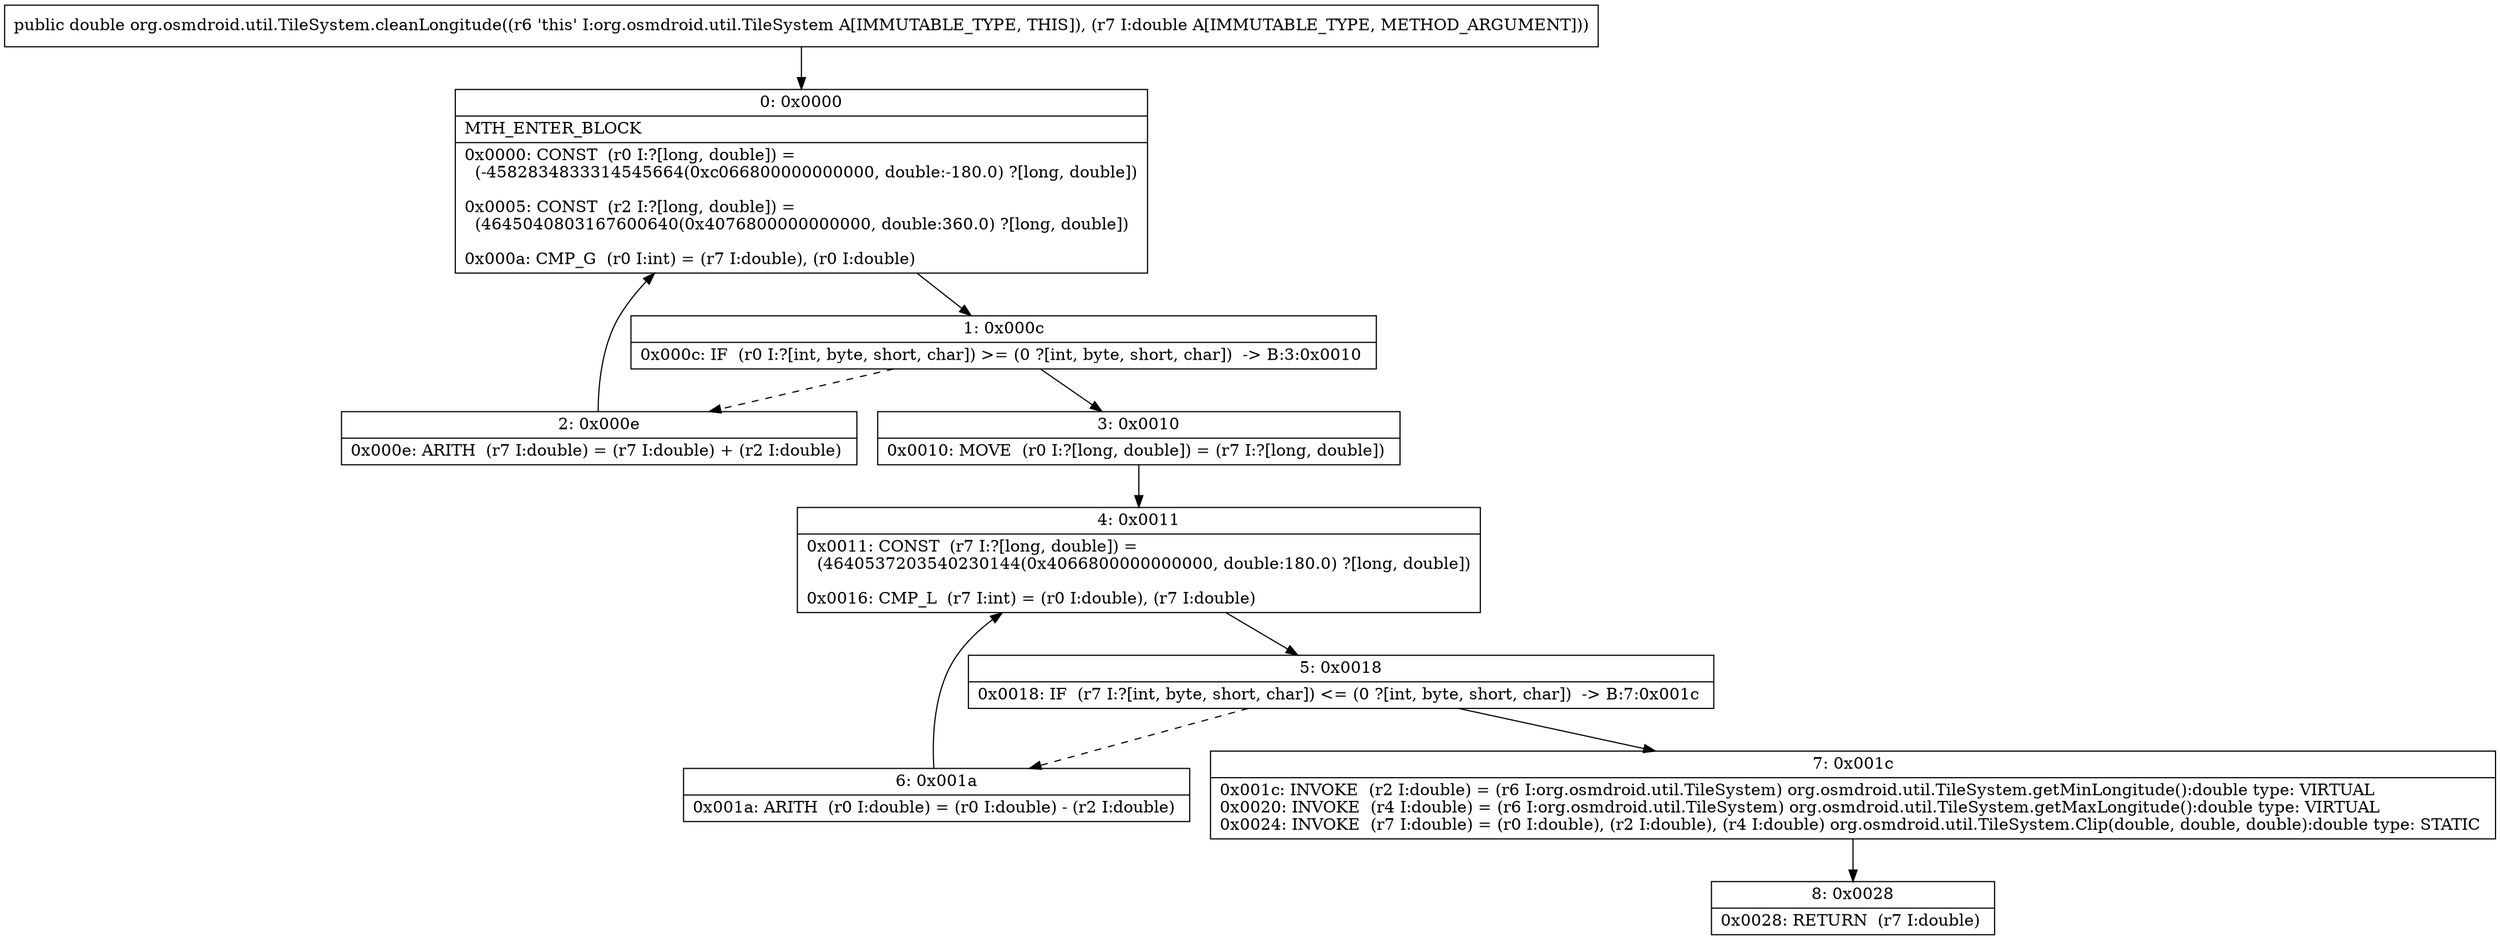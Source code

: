 digraph "CFG fororg.osmdroid.util.TileSystem.cleanLongitude(D)D" {
Node_0 [shape=record,label="{0\:\ 0x0000|MTH_ENTER_BLOCK\l|0x0000: CONST  (r0 I:?[long, double]) = \l  (\-4582834833314545664(0xc066800000000000, double:\-180.0) ?[long, double])\l \l0x0005: CONST  (r2 I:?[long, double]) = \l  (4645040803167600640(0x4076800000000000, double:360.0) ?[long, double])\l \l0x000a: CMP_G  (r0 I:int) = (r7 I:double), (r0 I:double) \l}"];
Node_1 [shape=record,label="{1\:\ 0x000c|0x000c: IF  (r0 I:?[int, byte, short, char]) \>= (0 ?[int, byte, short, char])  \-\> B:3:0x0010 \l}"];
Node_2 [shape=record,label="{2\:\ 0x000e|0x000e: ARITH  (r7 I:double) = (r7 I:double) + (r2 I:double) \l}"];
Node_3 [shape=record,label="{3\:\ 0x0010|0x0010: MOVE  (r0 I:?[long, double]) = (r7 I:?[long, double]) \l}"];
Node_4 [shape=record,label="{4\:\ 0x0011|0x0011: CONST  (r7 I:?[long, double]) = \l  (4640537203540230144(0x4066800000000000, double:180.0) ?[long, double])\l \l0x0016: CMP_L  (r7 I:int) = (r0 I:double), (r7 I:double) \l}"];
Node_5 [shape=record,label="{5\:\ 0x0018|0x0018: IF  (r7 I:?[int, byte, short, char]) \<= (0 ?[int, byte, short, char])  \-\> B:7:0x001c \l}"];
Node_6 [shape=record,label="{6\:\ 0x001a|0x001a: ARITH  (r0 I:double) = (r0 I:double) \- (r2 I:double) \l}"];
Node_7 [shape=record,label="{7\:\ 0x001c|0x001c: INVOKE  (r2 I:double) = (r6 I:org.osmdroid.util.TileSystem) org.osmdroid.util.TileSystem.getMinLongitude():double type: VIRTUAL \l0x0020: INVOKE  (r4 I:double) = (r6 I:org.osmdroid.util.TileSystem) org.osmdroid.util.TileSystem.getMaxLongitude():double type: VIRTUAL \l0x0024: INVOKE  (r7 I:double) = (r0 I:double), (r2 I:double), (r4 I:double) org.osmdroid.util.TileSystem.Clip(double, double, double):double type: STATIC \l}"];
Node_8 [shape=record,label="{8\:\ 0x0028|0x0028: RETURN  (r7 I:double) \l}"];
MethodNode[shape=record,label="{public double org.osmdroid.util.TileSystem.cleanLongitude((r6 'this' I:org.osmdroid.util.TileSystem A[IMMUTABLE_TYPE, THIS]), (r7 I:double A[IMMUTABLE_TYPE, METHOD_ARGUMENT])) }"];
MethodNode -> Node_0;
Node_0 -> Node_1;
Node_1 -> Node_2[style=dashed];
Node_1 -> Node_3;
Node_2 -> Node_0;
Node_3 -> Node_4;
Node_4 -> Node_5;
Node_5 -> Node_6[style=dashed];
Node_5 -> Node_7;
Node_6 -> Node_4;
Node_7 -> Node_8;
}

